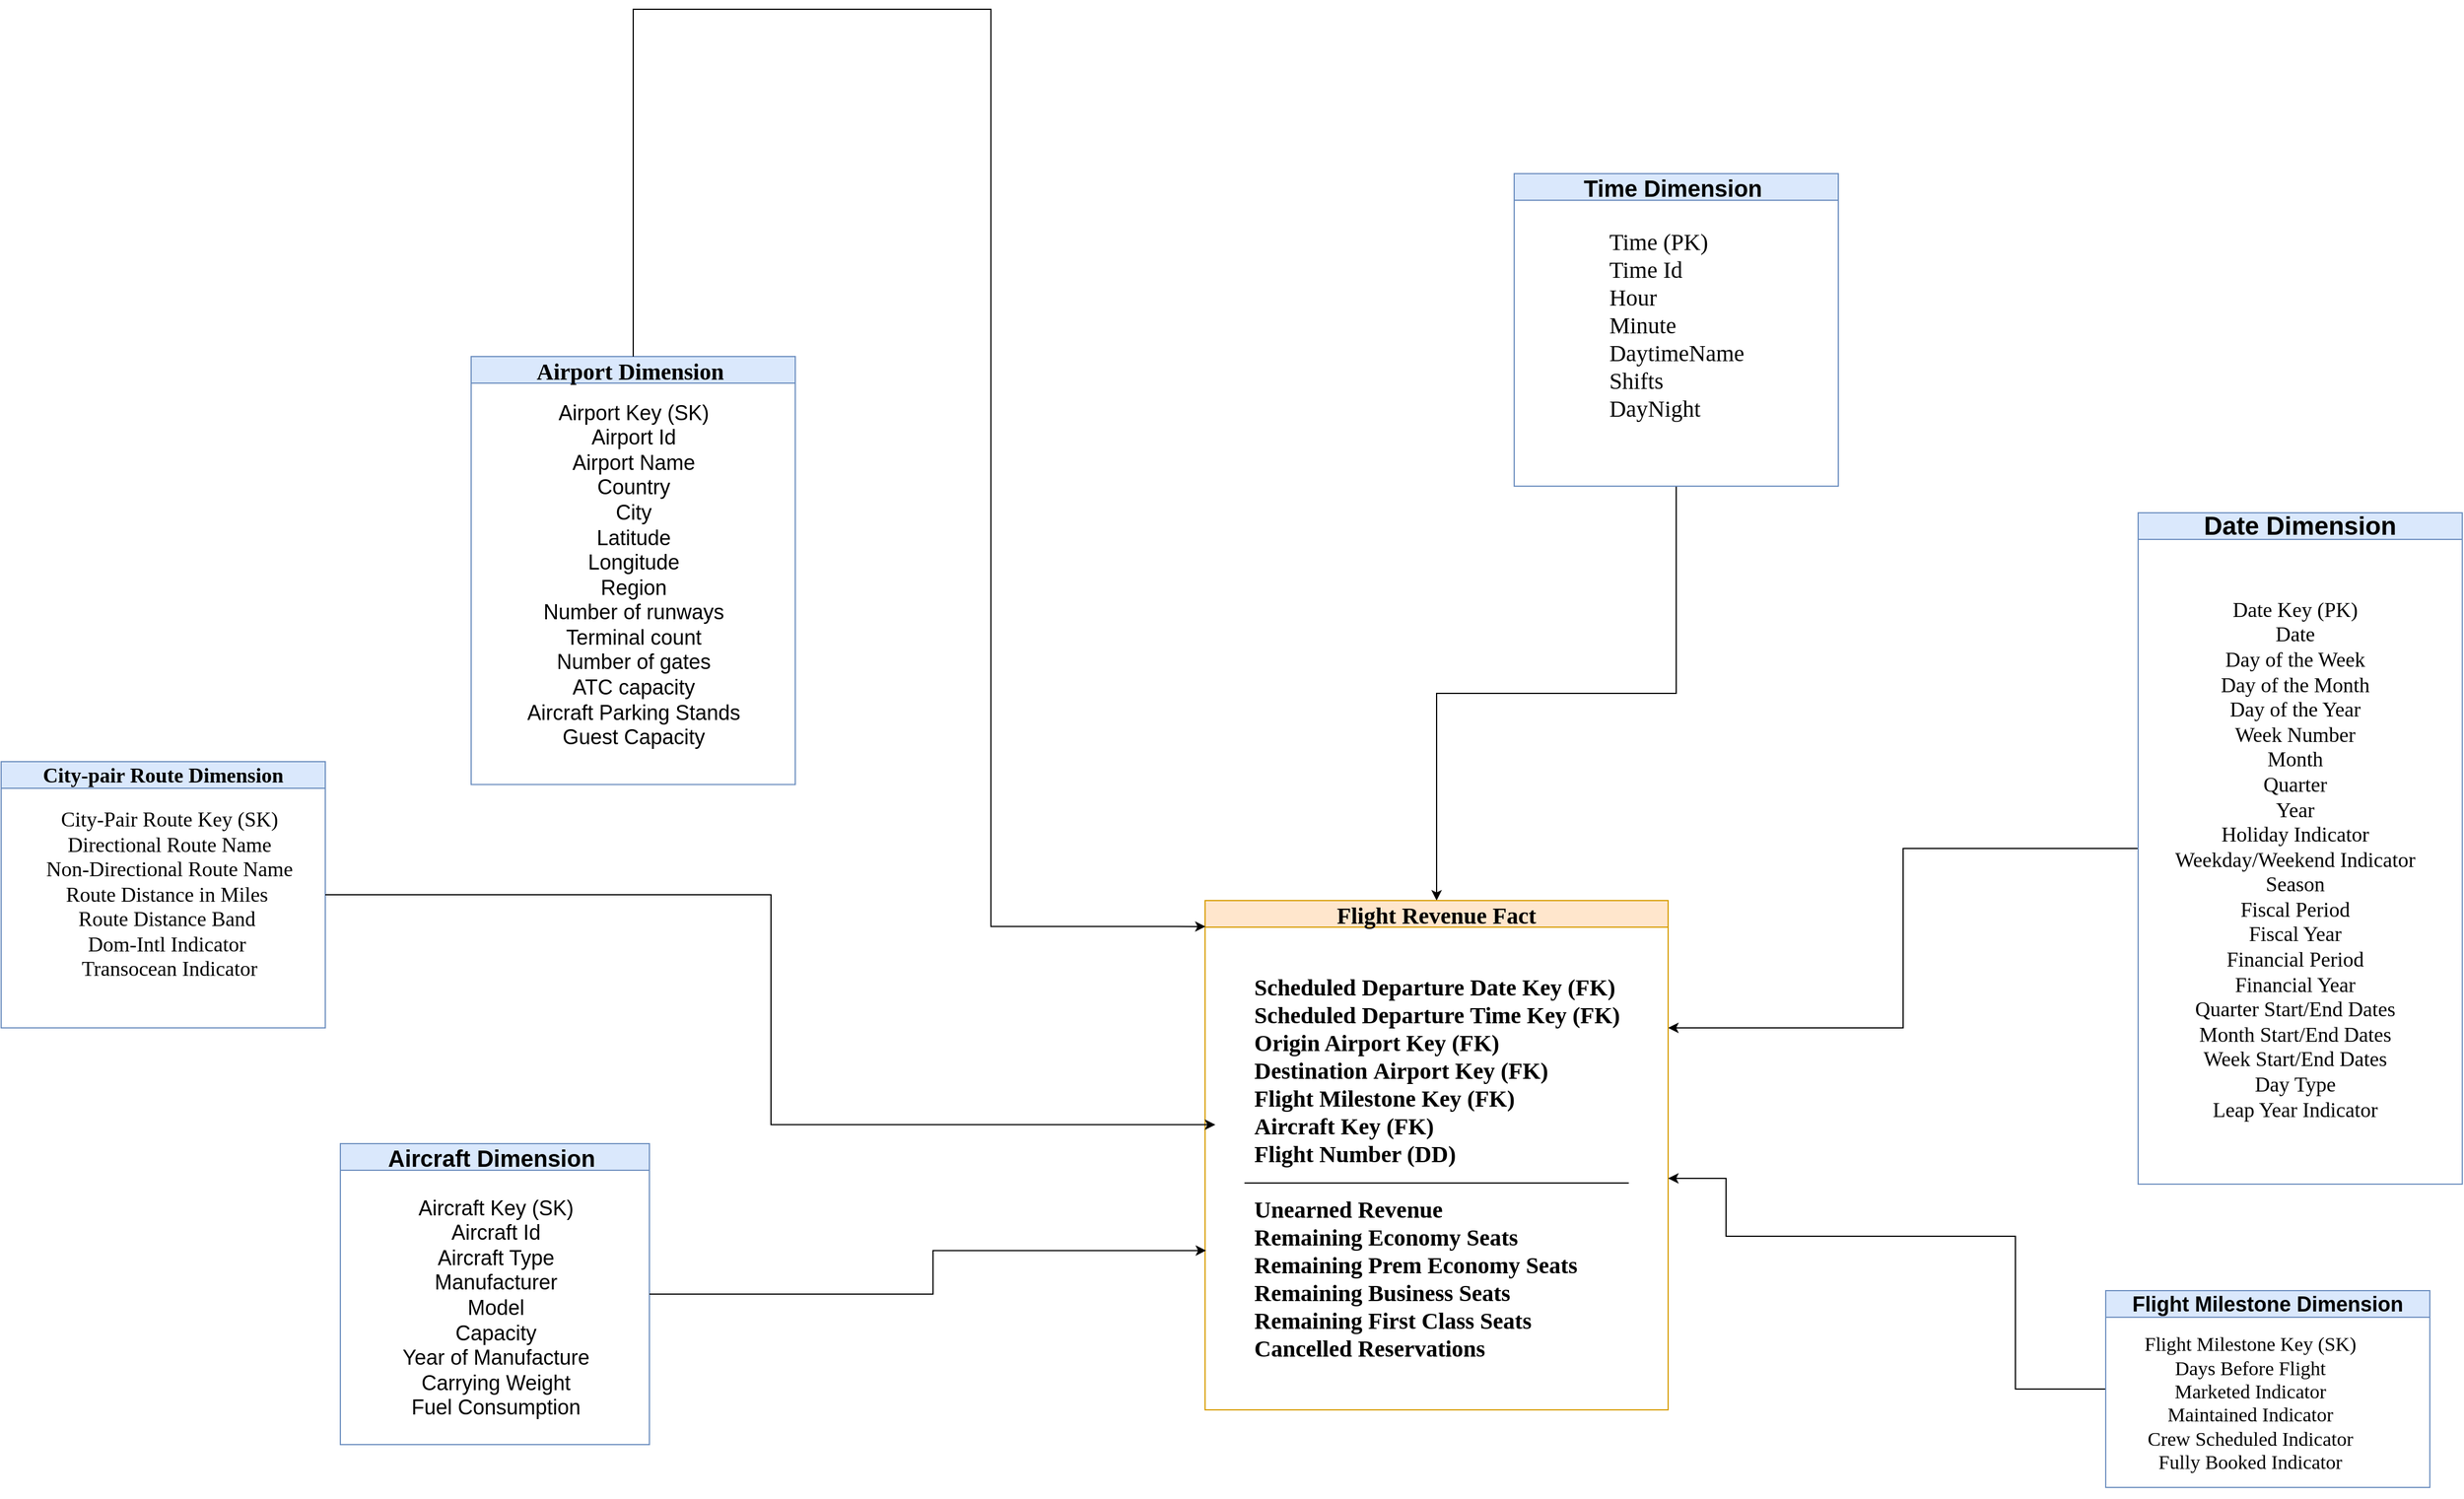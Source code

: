 <mxfile version="24.2.5" type="device">
  <diagram name="Page-1" id="rxdMIFF4QSZ6s4MxIWWF">
    <mxGraphModel dx="7208" dy="3208" grid="0" gridSize="10" guides="1" tooltips="1" connect="1" arrows="1" fold="1" page="1" pageScale="1" pageWidth="600" pageHeight="500" math="0" shadow="0">
      <root>
        <mxCell id="0" />
        <mxCell id="1" parent="0" />
        <mxCell id="8ZwtLol09-cl8qGko5ZQ-23" style="edgeStyle=orthogonalEdgeStyle;rounded=0;orthogonalLoop=1;jettySize=auto;html=1;entryX=0.5;entryY=0;entryDx=0;entryDy=0;" edge="1" parent="1" source="8ZwtLol09-cl8qGko5ZQ-2" target="8ZwtLol09-cl8qGko5ZQ-10">
          <mxGeometry relative="1" as="geometry" />
        </mxCell>
        <mxCell id="8ZwtLol09-cl8qGko5ZQ-2" value="&lt;font style=&quot;font-size: 20px;&quot;&gt;&lt;font style=&quot;font-size: 20px;&quot;&gt;Time&amp;nbsp;&lt;/font&gt;&lt;font style=&quot;font-size: 20px;&quot;&gt;Dimension&amp;nbsp;&lt;/font&gt;&lt;/font&gt;" style="swimlane;whiteSpace=wrap;html=1;fillColor=#dae8fc;strokeColor=#6c8ebf;swimlaneFillColor=default;" vertex="1" parent="1">
          <mxGeometry x="507" y="52" width="280" height="270" as="geometry" />
        </mxCell>
        <mxCell id="8ZwtLol09-cl8qGko5ZQ-3" value="&lt;div style=&quot;text-align: left; font-size: 20px;&quot;&gt;&lt;font style=&quot;font-size: 20px;&quot;&gt;&lt;font style=&quot;font-size: 20px;&quot; face=&quot;Tahoma&quot;&gt;&lt;br&gt;&lt;span style=&quot;background-color: initial;&quot;&gt;Time (PK)&lt;/span&gt;&lt;br&gt;&lt;span style=&quot;background-color: initial;&quot;&gt;Time Id&lt;/span&gt;&lt;br&gt;&lt;span style=&quot;background-color: initial;&quot;&gt;Hour&lt;/span&gt;&lt;br&gt;&lt;span style=&quot;background-color: initial;&quot;&gt;Minute&lt;/span&gt;&lt;br&gt;&lt;span style=&quot;background-color: initial;&quot;&gt;DaytimeName&lt;/span&gt;&lt;br&gt;&lt;span style=&quot;background-color: initial;&quot;&gt;Shifts&lt;/span&gt;&lt;br&gt;&lt;span style=&quot;background-color: initial;&quot;&gt;DayNight&lt;/span&gt;&lt;/font&gt;&lt;br&gt;&lt;/font&gt;&lt;/div&gt;&lt;font style=&quot;font-size: 20px;&quot;&gt;&lt;font style=&quot;font-size: 20px;&quot;&gt;&lt;div style=&quot;text-align: left;&quot;&gt;&lt;div&gt;&lt;br&gt;&lt;/div&gt;&lt;/div&gt;&lt;/font&gt;&lt;/font&gt;" style="text;html=1;align=center;verticalAlign=middle;resizable=0;points=[];autosize=1;strokeColor=none;fillColor=none;" vertex="1" parent="8ZwtLol09-cl8qGko5ZQ-2">
          <mxGeometry x="65" y="10" width="150" height="240" as="geometry" />
        </mxCell>
        <mxCell id="8ZwtLol09-cl8qGko5ZQ-24" style="edgeStyle=orthogonalEdgeStyle;rounded=0;orthogonalLoop=1;jettySize=auto;html=1;entryX=1;entryY=0.25;entryDx=0;entryDy=0;" edge="1" parent="1" source="8ZwtLol09-cl8qGko5ZQ-4" target="8ZwtLol09-cl8qGko5ZQ-10">
          <mxGeometry relative="1" as="geometry" />
        </mxCell>
        <mxCell id="8ZwtLol09-cl8qGko5ZQ-4" value="&lt;font style=&quot;font-size: 22px;&quot;&gt;Date Dimension&lt;/font&gt;" style="swimlane;whiteSpace=wrap;html=1;fillColor=#dae8fc;strokeColor=#6c8ebf;swimlaneFillColor=default;" vertex="1" parent="1">
          <mxGeometry x="1046" y="345" width="280" height="580" as="geometry" />
        </mxCell>
        <mxCell id="8ZwtLol09-cl8qGko5ZQ-5" value="&lt;div style=&quot;text-align: center; font-size: 18px;&quot;&gt;&lt;span style=&quot;background-color: initial;&quot;&gt;&lt;font face=&quot;Tahoma&quot; style=&quot;font-size: 18px;&quot;&gt;Date Key (PK)&lt;/font&gt;&lt;/span&gt;&lt;/div&gt;&lt;font face=&quot;E_Vse2sqt-GHe94hN0gW&quot; style=&quot;font-size: 18px;&quot;&gt;&lt;span style=&quot;background-color: initial;&quot;&gt;&lt;div style=&quot;text-align: center;&quot;&gt;&lt;span style=&quot;background-color: initial;&quot;&gt;Date&lt;/span&gt;&lt;/div&gt;&lt;/span&gt;&lt;span style=&quot;background-color: initial;&quot;&gt;&lt;div style=&quot;text-align: center;&quot;&gt;&lt;span style=&quot;background-color: initial;&quot;&gt;Day of the Week&lt;/span&gt;&lt;/div&gt;&lt;/span&gt;&lt;span style=&quot;background-color: initial;&quot;&gt;&lt;div style=&quot;text-align: center;&quot;&gt;&lt;span style=&quot;background-color: initial;&quot;&gt;Day of the Month&lt;/span&gt;&lt;/div&gt;&lt;/span&gt;&lt;span style=&quot;background-color: initial;&quot;&gt;&lt;div style=&quot;text-align: center;&quot;&gt;&lt;span style=&quot;background-color: initial;&quot;&gt;Day of the Year&lt;/span&gt;&lt;/div&gt;&lt;/span&gt;&lt;span style=&quot;background-color: initial;&quot;&gt;&lt;div style=&quot;text-align: center;&quot;&gt;&lt;span style=&quot;background-color: initial;&quot;&gt;Week Number&lt;/span&gt;&lt;/div&gt;&lt;/span&gt;&lt;span style=&quot;background-color: initial;&quot;&gt;&lt;div style=&quot;text-align: center;&quot;&gt;&lt;span style=&quot;background-color: initial;&quot;&gt;Month&lt;/span&gt;&lt;/div&gt;&lt;/span&gt;&lt;span style=&quot;background-color: initial;&quot;&gt;&lt;div style=&quot;text-align: center;&quot;&gt;&lt;span style=&quot;background-color: initial;&quot;&gt;Quarter&lt;/span&gt;&lt;/div&gt;&lt;/span&gt;&lt;span style=&quot;background-color: initial;&quot;&gt;&lt;div style=&quot;text-align: center;&quot;&gt;&lt;span style=&quot;background-color: initial;&quot;&gt;Year&lt;/span&gt;&lt;/div&gt;&lt;/span&gt;&lt;span style=&quot;background-color: initial;&quot;&gt;&lt;div style=&quot;text-align: center;&quot;&gt;&lt;span style=&quot;background-color: initial;&quot;&gt;Holiday Indicator&lt;/span&gt;&lt;/div&gt;&lt;/span&gt;&lt;span style=&quot;background-color: initial;&quot;&gt;&lt;div style=&quot;text-align: center;&quot;&gt;&lt;span style=&quot;background-color: initial;&quot;&gt;Weekday/Weekend Indicator&lt;/span&gt;&lt;/div&gt;&lt;/span&gt;&lt;span style=&quot;background-color: initial;&quot;&gt;&lt;div style=&quot;text-align: center;&quot;&gt;&lt;span style=&quot;background-color: initial;&quot;&gt;Season&lt;/span&gt;&lt;/div&gt;&lt;/span&gt;&lt;span style=&quot;background-color: initial;&quot;&gt;&lt;div style=&quot;text-align: center;&quot;&gt;&lt;span style=&quot;background-color: initial;&quot;&gt;Fiscal Period&lt;/span&gt;&lt;/div&gt;&lt;/span&gt;&lt;span style=&quot;background-color: initial;&quot;&gt;&lt;div style=&quot;text-align: center;&quot;&gt;&lt;span style=&quot;background-color: initial;&quot;&gt;Fiscal Year&lt;/span&gt;&lt;/div&gt;&lt;/span&gt;&lt;span style=&quot;background-color: initial;&quot;&gt;&lt;div style=&quot;text-align: center;&quot;&gt;&lt;span style=&quot;background-color: initial;&quot;&gt;Financial Period&lt;/span&gt;&lt;/div&gt;&lt;/span&gt;&lt;span style=&quot;background-color: initial;&quot;&gt;&lt;div style=&quot;text-align: center;&quot;&gt;&lt;span style=&quot;background-color: initial;&quot;&gt;Financial Year&lt;/span&gt;&lt;/div&gt;&lt;/span&gt;&lt;span style=&quot;background-color: initial;&quot;&gt;&lt;div style=&quot;text-align: center;&quot;&gt;&lt;span style=&quot;background-color: initial;&quot;&gt;Quarter Start/End Dates&lt;/span&gt;&lt;/div&gt;&lt;/span&gt;&lt;span style=&quot;background-color: initial;&quot;&gt;&lt;div style=&quot;text-align: center;&quot;&gt;&lt;span style=&quot;background-color: initial;&quot;&gt;Month Start/End Dates&lt;/span&gt;&lt;/div&gt;&lt;/span&gt;&lt;span style=&quot;background-color: initial;&quot;&gt;&lt;div style=&quot;text-align: center;&quot;&gt;&lt;span style=&quot;background-color: initial;&quot;&gt;Week Start/End Dates&lt;/span&gt;&lt;/div&gt;&lt;/span&gt;&lt;span style=&quot;background-color: initial;&quot;&gt;&lt;div style=&quot;text-align: center;&quot;&gt;&lt;span style=&quot;background-color: initial;&quot;&gt;Day Type&lt;/span&gt;&lt;/div&gt;&lt;/span&gt;&lt;span style=&quot;background-color: initial;&quot;&gt;&lt;div style=&quot;text-align: center;&quot;&gt;&lt;span style=&quot;background-color: initial;&quot;&gt;Leap Year Indicator&lt;/span&gt;&lt;/div&gt;&lt;/span&gt;&lt;/font&gt;" style="text;html=1;strokeColor=none;fillColor=none;align=left;verticalAlign=middle;whiteSpace=wrap;rounded=0;" vertex="1" parent="8ZwtLol09-cl8qGko5ZQ-4">
          <mxGeometry x="30" y="120" width="215" height="360" as="geometry" />
        </mxCell>
        <mxCell id="8ZwtLol09-cl8qGko5ZQ-6" value="&lt;font style=&quot;font-size: 20px;&quot;&gt;Aircraft Dimension&amp;nbsp;&lt;/font&gt;" style="swimlane;whiteSpace=wrap;html=1;startSize=23;fontSize=14;swimlaneFillColor=default;fillColor=#dae8fc;strokeColor=#6c8ebf;" vertex="1" parent="1">
          <mxGeometry x="-507" y="890" width="267" height="260" as="geometry" />
        </mxCell>
        <mxCell id="8ZwtLol09-cl8qGko5ZQ-7" value="&lt;div style=&quot;font-size: 18px;&quot;&gt;&lt;div style=&quot;&quot;&gt;&lt;div style=&quot;&quot;&gt;Aircraft Key (SK)&lt;/div&gt;&lt;div style=&quot;&quot;&gt;Aircraft Id&lt;/div&gt;&lt;div style=&quot;&quot;&gt;Aircraft Type&lt;/div&gt;&lt;div style=&quot;&quot;&gt;Manufacturer&lt;/div&gt;&lt;div style=&quot;&quot;&gt;Model&lt;/div&gt;&lt;div style=&quot;&quot;&gt;Capacity&lt;/div&gt;&lt;div style=&quot;&quot;&gt;Year of Manufacture&lt;/div&gt;&lt;div style=&quot;&quot;&gt;Carrying Weight&lt;/div&gt;&lt;div style=&quot;&quot;&gt;Fuel Consumption&lt;/div&gt;&lt;div style=&quot;&quot;&gt;&lt;br style=&quot;&quot;&gt;&lt;/div&gt;&lt;/div&gt;&lt;/div&gt;" style="text;html=1;align=center;verticalAlign=middle;resizable=0;points=[];autosize=1;fontSize=14;" vertex="1" parent="8ZwtLol09-cl8qGko5ZQ-6">
          <mxGeometry x="43.5" y="38" width="180" height="230" as="geometry" />
        </mxCell>
        <mxCell id="8ZwtLol09-cl8qGko5ZQ-8" value="&lt;font face=&quot;Tahoma&quot; style=&quot;font-size: 20px;&quot;&gt;&lt;font style=&quot;font-size: 20px;&quot;&gt;Airport&amp;nbsp;&lt;/font&gt;Dimension&amp;nbsp;&lt;/font&gt;" style="swimlane;whiteSpace=wrap;html=1;fontSize=14;fillColor=#dae8fc;strokeColor=#6c8ebf;swimlaneFillColor=default;" vertex="1" parent="1">
          <mxGeometry x="-394" y="210" width="280" height="369.75" as="geometry" />
        </mxCell>
        <mxCell id="8ZwtLol09-cl8qGko5ZQ-9" value="&lt;div style=&quot;font-size: 18px;&quot;&gt;&lt;div style=&quot;&quot;&gt;&lt;font style=&quot;font-size: 18px;&quot;&gt;Airport Key (SK)&lt;/font&gt;&lt;/div&gt;&lt;div style=&quot;&quot;&gt;&lt;font style=&quot;font-size: 18px;&quot;&gt;Airport Id&lt;/font&gt;&lt;/div&gt;&lt;div style=&quot;&quot;&gt;&lt;font style=&quot;font-size: 18px;&quot;&gt;Airport Name&lt;/font&gt;&lt;/div&gt;&lt;div style=&quot;&quot;&gt;&lt;font style=&quot;font-size: 18px;&quot;&gt;Country&lt;/font&gt;&lt;/div&gt;&lt;div style=&quot;&quot;&gt;&lt;font style=&quot;font-size: 18px;&quot;&gt;City&lt;/font&gt;&lt;/div&gt;&lt;div style=&quot;&quot;&gt;&lt;font style=&quot;font-size: 18px;&quot;&gt;Latitude&lt;/font&gt;&lt;/div&gt;&lt;div style=&quot;&quot;&gt;&lt;font style=&quot;font-size: 18px;&quot;&gt;Longitude&lt;/font&gt;&lt;/div&gt;&lt;div style=&quot;&quot;&gt;&lt;font style=&quot;font-size: 18px;&quot;&gt;Region&lt;/font&gt;&lt;/div&gt;&lt;div style=&quot;&quot;&gt;&lt;div style=&quot;&quot;&gt;&lt;font style=&quot;font-size: 18px;&quot;&gt;Number of runways&lt;/font&gt;&lt;/div&gt;&lt;div style=&quot;&quot;&gt;&lt;span style=&quot;&quot;&gt;&lt;font style=&quot;font-size: 18px;&quot;&gt;Terminal count&lt;/font&gt;&lt;/span&gt;&lt;/div&gt;&lt;div style=&quot;&quot;&gt;&lt;span style=&quot;&quot;&gt;&lt;font style=&quot;font-size: 18px;&quot;&gt;Number of gates&lt;/font&gt;&lt;/span&gt;&lt;/div&gt;&lt;div style=&quot;&quot;&gt;&lt;span style=&quot;&quot;&gt;&lt;font style=&quot;font-size: 18px;&quot;&gt;ATC capacity&lt;/font&gt;&lt;/span&gt;&lt;/div&gt;&lt;div style=&quot;&quot;&gt;&lt;span style=&quot;&quot;&gt;&lt;font style=&quot;font-size: 18px;&quot;&gt;Aircraft Parking Stands&lt;/font&gt;&lt;/span&gt;&lt;/div&gt;&lt;div style=&quot;&quot;&gt;&lt;span style=&quot;&quot;&gt;&lt;font style=&quot;font-size: 18px;&quot;&gt;Guest Capacity&lt;/font&gt;&lt;/span&gt;&lt;/div&gt;&lt;/div&gt;&lt;div style=&quot;&quot;&gt;&lt;br style=&quot;&quot;&gt;&lt;/div&gt;&lt;/div&gt;" style="text;html=1;align=center;verticalAlign=middle;resizable=0;points=[];autosize=1;strokeColor=none;fillColor=none;fontSize=14;" vertex="1" parent="8ZwtLol09-cl8qGko5ZQ-8">
          <mxGeometry x="35" y="29.75" width="210" height="340" as="geometry" />
        </mxCell>
        <mxCell id="8ZwtLol09-cl8qGko5ZQ-10" value="Flight Revenue Fact" style="swimlane;whiteSpace=wrap;fontSize=20;fillColor=#ffe6cc;strokeColor=#d79b00;swimlaneFillColor=default;html=1;fontFamily=Tahoma;" vertex="1" parent="1">
          <mxGeometry x="240" y="680" width="400" height="440" as="geometry" />
        </mxCell>
        <mxCell id="8ZwtLol09-cl8qGko5ZQ-11" value="&lt;div style=&quot;text-align: left; font-size: 20px;&quot;&gt;&lt;font face=&quot;Tahoma&quot; style=&quot;font-size: 20px;&quot;&gt;&lt;b&gt;Scheduled Departure Date Key (FK)&lt;br style=&quot;&quot;&gt; Scheduled Departure&amp;nbsp;&lt;span style=&quot;background-color: initial;&quot;&gt;Time Key (FK)&lt;/span&gt;&lt;/b&gt;&lt;/font&gt;&lt;/div&gt;&lt;div style=&quot;text-align: left; font-size: 20px;&quot;&gt;&lt;font face=&quot;ZpFloQ41apuhYkAUxMbN&quot; style=&quot;font-size: 20px;&quot;&gt;&lt;b&gt;Origin Airport Key (FK)&lt;br style=&quot;&quot;&gt;Destination&amp;nbsp;&lt;span style=&quot;background-color: initial;&quot;&gt;Airport Key (FK)&lt;/span&gt;&lt;/b&gt;&lt;/font&gt;&lt;/div&gt;&lt;div style=&quot;text-align: left; font-size: 20px;&quot;&gt;&lt;span style=&quot;background-color: initial;&quot;&gt;&lt;font face=&quot;ZpFloQ41apuhYkAUxMbN&quot; style=&quot;font-size: 20px;&quot;&gt;&lt;b&gt;Flight Milestone Key (FK)&lt;/b&gt;&lt;/font&gt;&lt;/span&gt;&lt;/div&gt;&lt;div style=&quot;text-align: left; font-size: 20px;&quot;&gt;&lt;font face=&quot;ZpFloQ41apuhYkAUxMbN&quot; style=&quot;font-size: 20px;&quot;&gt;&lt;b&gt; Aircraft Key (FK)&lt;/b&gt;&lt;/font&gt;&lt;/div&gt;&lt;div style=&quot;text-align: left; font-size: 20px;&quot;&gt;&lt;font face=&quot;ZpFloQ41apuhYkAUxMbN&quot; style=&quot;font-size: 20px;&quot;&gt;&lt;b&gt; Flight Number (DD)&amp;nbsp;&lt;/b&gt;&lt;/font&gt;&lt;/div&gt;&lt;div style=&quot;text-align: left; font-size: 20px;&quot;&gt;&lt;font face=&quot;ZpFloQ41apuhYkAUxMbN&quot; style=&quot;font-size: 20px;&quot;&gt;&lt;b&gt;&lt;br&gt;&lt;/b&gt;&lt;/font&gt;&lt;/div&gt;&lt;div style=&quot;text-align: left; font-size: 20px;&quot;&gt;&lt;font face=&quot;ZpFloQ41apuhYkAUxMbN&quot; style=&quot;font-size: 20px;&quot;&gt;&lt;b&gt;Unearned Revenue&lt;/b&gt;&lt;/font&gt;&lt;/div&gt;&lt;div style=&quot;text-align: left; font-size: 20px;&quot;&gt;&lt;div style=&quot;border-color: var(--border-color);&quot;&gt;&lt;font face=&quot;ZpFloQ41apuhYkAUxMbN&quot; style=&quot;font-size: 20px;&quot;&gt;&lt;b&gt;Remaining Economy Seats&lt;/b&gt;&lt;/font&gt;&lt;/div&gt;&lt;div style=&quot;border-color: var(--border-color);&quot;&gt;&lt;font face=&quot;ZpFloQ41apuhYkAUxMbN&quot; style=&quot;font-size: 20px;&quot;&gt;&lt;b&gt;Remaining Prem Economy Seats&lt;/b&gt;&lt;/font&gt;&lt;/div&gt;&lt;div style=&quot;&quot;&gt;&lt;font face=&quot;ZpFloQ41apuhYkAUxMbN&quot; style=&quot;font-size: 20px;&quot;&gt;&lt;b&gt;Remaining Business Seats&lt;br style=&quot;&quot;&gt;&lt;/b&gt;&lt;/font&gt;&lt;/div&gt;&lt;/div&gt;&lt;div style=&quot;text-align: left; font-size: 20px;&quot;&gt;&lt;font face=&quot;ZpFloQ41apuhYkAUxMbN&quot; style=&quot;font-size: 20px;&quot;&gt;&lt;b&gt;Remaining First Class Seats&lt;/b&gt;&lt;/font&gt;&lt;/div&gt;&lt;div style=&quot;text-align: left; font-size: 20px;&quot;&gt;&lt;font face=&quot;ZpFloQ41apuhYkAUxMbN&quot; style=&quot;font-size: 20px;&quot;&gt;&lt;b&gt;Cancelled Reservations&lt;/b&gt;&lt;/font&gt;&lt;/div&gt;" style="text;html=1;align=center;verticalAlign=middle;resizable=0;points=[];autosize=1;strokeColor=none;fillColor=none;fontSize=14;" vertex="1" parent="8ZwtLol09-cl8qGko5ZQ-10">
          <mxGeometry x="10" y="50" width="380" height="360" as="geometry" />
        </mxCell>
        <mxCell id="8ZwtLol09-cl8qGko5ZQ-12" value="" style="line;strokeWidth=1;html=1;fontSize=2;" vertex="1" parent="8ZwtLol09-cl8qGko5ZQ-10">
          <mxGeometry x="34" y="240" width="332" height="8" as="geometry" />
        </mxCell>
        <mxCell id="8ZwtLol09-cl8qGko5ZQ-13" value="&lt;font face=&quot;Tahoma&quot; style=&quot;font-size: 18px;&quot;&gt;City-pair Route Dimension&lt;/font&gt;" style="swimlane;whiteSpace=wrap;html=1;fontSize=14;fillColor=#dae8fc;strokeColor=#6c8ebf;swimlaneFillColor=default;" vertex="1" parent="1">
          <mxGeometry x="-800" y="560" width="280" height="230" as="geometry" />
        </mxCell>
        <mxCell id="8ZwtLol09-cl8qGko5ZQ-14" value="&lt;div style=&quot;font-size: 18px;&quot;&gt;&lt;font face=&quot;Tahoma&quot; style=&quot;font-size: 18px;&quot;&gt;City-Pair Route Key (SK)&lt;/font&gt;&lt;/div&gt;&lt;div style=&quot;font-size: 18px;&quot;&gt;&lt;font face=&quot;LK2kZPiWcbJKduJd0ah_&quot; style=&quot;font-size: 18px;&quot;&gt;Directional Route Name&lt;/font&gt;&lt;/div&gt;&lt;div style=&quot;font-size: 18px;&quot;&gt;&lt;font face=&quot;LK2kZPiWcbJKduJd0ah_&quot; style=&quot;font-size: 18px;&quot;&gt;Non-Directional Route Name&lt;/font&gt;&lt;/div&gt;&lt;div style=&quot;font-size: 18px;&quot;&gt;&lt;font face=&quot;LK2kZPiWcbJKduJd0ah_&quot; style=&quot;font-size: 18px;&quot;&gt;Route Distance in Miles&amp;nbsp;&lt;/font&gt;&lt;/div&gt;&lt;div style=&quot;font-size: 18px;&quot;&gt;&lt;font face=&quot;LK2kZPiWcbJKduJd0ah_&quot; style=&quot;font-size: 18px;&quot;&gt;Route Distance Band&amp;nbsp;&lt;/font&gt;&lt;/div&gt;&lt;div style=&quot;font-size: 18px;&quot;&gt;&lt;font face=&quot;LK2kZPiWcbJKduJd0ah_&quot; style=&quot;font-size: 18px;&quot;&gt;Dom-Intl Indicator&amp;nbsp;&lt;/font&gt;&lt;/div&gt;&lt;div style=&quot;font-size: 18px;&quot;&gt;&lt;font face=&quot;LK2kZPiWcbJKduJd0ah_&quot; style=&quot;font-size: 18px;&quot;&gt;Transocean Indicator&lt;/font&gt;&lt;/div&gt;" style="text;html=1;strokeColor=none;fillColor=none;align=center;verticalAlign=middle;whiteSpace=wrap;rounded=0;fontSize=14;" vertex="1" parent="8ZwtLol09-cl8qGko5ZQ-13">
          <mxGeometry y="55" width="291" height="120" as="geometry" />
        </mxCell>
        <mxCell id="8ZwtLol09-cl8qGko5ZQ-15" style="edgeStyle=orthogonalEdgeStyle;rounded=0;orthogonalLoop=1;jettySize=auto;html=1;" edge="1" parent="1" source="8ZwtLol09-cl8qGko5ZQ-16">
          <mxGeometry relative="1" as="geometry">
            <mxPoint x="640" y="920" as="targetPoint" />
            <Array as="points">
              <mxPoint x="940" y="970" />
              <mxPoint x="690" y="970" />
              <mxPoint x="690" y="920" />
            </Array>
          </mxGeometry>
        </mxCell>
        <mxCell id="8ZwtLol09-cl8qGko5ZQ-16" value="&lt;font style=&quot;font-size: 18px;&quot;&gt;Flight Milestone Dimension&lt;/font&gt;" style="swimlane;whiteSpace=wrap;html=1;fontSize=14;fillColor=#dae8fc;strokeColor=#6c8ebf;swimlaneFillColor=default;" vertex="1" parent="1">
          <mxGeometry x="1018" y="1017" width="280" height="170" as="geometry" />
        </mxCell>
        <mxCell id="8ZwtLol09-cl8qGko5ZQ-17" value="&lt;div style=&quot;font-size: 17px;&quot;&gt;&lt;font face=&quot;Tahoma&quot; style=&quot;font-size: 17px;&quot;&gt;Flight Milestone Key (SK)&lt;/font&gt;&lt;/div&gt;&lt;div style=&quot;font-size: 17px;&quot;&gt;&lt;font face=&quot;SnO-u0PHlM5LmDvHJSqd&quot; style=&quot;font-size: 17px;&quot;&gt;Days Before Flight&lt;/font&gt;&lt;/div&gt;&lt;div style=&quot;font-size: 17px;&quot;&gt;&lt;font face=&quot;SnO-u0PHlM5LmDvHJSqd&quot; style=&quot;font-size: 17px;&quot;&gt;Marketed Indicator&lt;/font&gt;&lt;/div&gt;&lt;div style=&quot;font-size: 17px;&quot;&gt;&lt;font face=&quot;SnO-u0PHlM5LmDvHJSqd&quot; style=&quot;font-size: 17px;&quot;&gt;Maintained Indicator&lt;/font&gt;&lt;/div&gt;&lt;div style=&quot;font-size: 17px;&quot;&gt;&lt;font face=&quot;SnO-u0PHlM5LmDvHJSqd&quot; style=&quot;font-size: 17px;&quot;&gt;Crew Scheduled Indicator&lt;/font&gt;&lt;/div&gt;&lt;div style=&quot;font-size: 17px;&quot;&gt;&lt;font face=&quot;SnO-u0PHlM5LmDvHJSqd&quot; style=&quot;font-size: 17px;&quot;&gt;Fully Booked Indicator&lt;/font&gt;&lt;/div&gt;&lt;div style=&quot;font-size: 17px;&quot;&gt;&lt;br&gt;&lt;/div&gt;" style="text;html=1;strokeColor=none;fillColor=none;align=center;verticalAlign=middle;whiteSpace=wrap;rounded=0;fontSize=14;" vertex="1" parent="8ZwtLol09-cl8qGko5ZQ-16">
          <mxGeometry x="23" y="45" width="204" height="125" as="geometry" />
        </mxCell>
        <mxCell id="8ZwtLol09-cl8qGko5ZQ-19" style="edgeStyle=orthogonalEdgeStyle;rounded=0;orthogonalLoop=1;jettySize=auto;html=1;entryX=0.001;entryY=0.051;entryDx=0;entryDy=0;entryPerimeter=0;" edge="1" parent="1" source="8ZwtLol09-cl8qGko5ZQ-8" target="8ZwtLol09-cl8qGko5ZQ-10">
          <mxGeometry relative="1" as="geometry">
            <Array as="points">
              <mxPoint x="55" y="-90" />
              <mxPoint x="55" y="702" />
            </Array>
          </mxGeometry>
        </mxCell>
        <mxCell id="8ZwtLol09-cl8qGko5ZQ-20" style="edgeStyle=orthogonalEdgeStyle;rounded=0;orthogonalLoop=1;jettySize=auto;html=1;entryX=-0.003;entryY=0.399;entryDx=0;entryDy=0;entryPerimeter=0;" edge="1" parent="1" source="8ZwtLol09-cl8qGko5ZQ-13" target="8ZwtLol09-cl8qGko5ZQ-11">
          <mxGeometry relative="1" as="geometry" />
        </mxCell>
        <mxCell id="8ZwtLol09-cl8qGko5ZQ-21" style="edgeStyle=orthogonalEdgeStyle;rounded=0;orthogonalLoop=1;jettySize=auto;html=1;entryX=-0.024;entryY=0.701;entryDx=0;entryDy=0;entryPerimeter=0;" edge="1" parent="1" source="8ZwtLol09-cl8qGko5ZQ-6" target="8ZwtLol09-cl8qGko5ZQ-11">
          <mxGeometry relative="1" as="geometry" />
        </mxCell>
      </root>
    </mxGraphModel>
  </diagram>
</mxfile>
